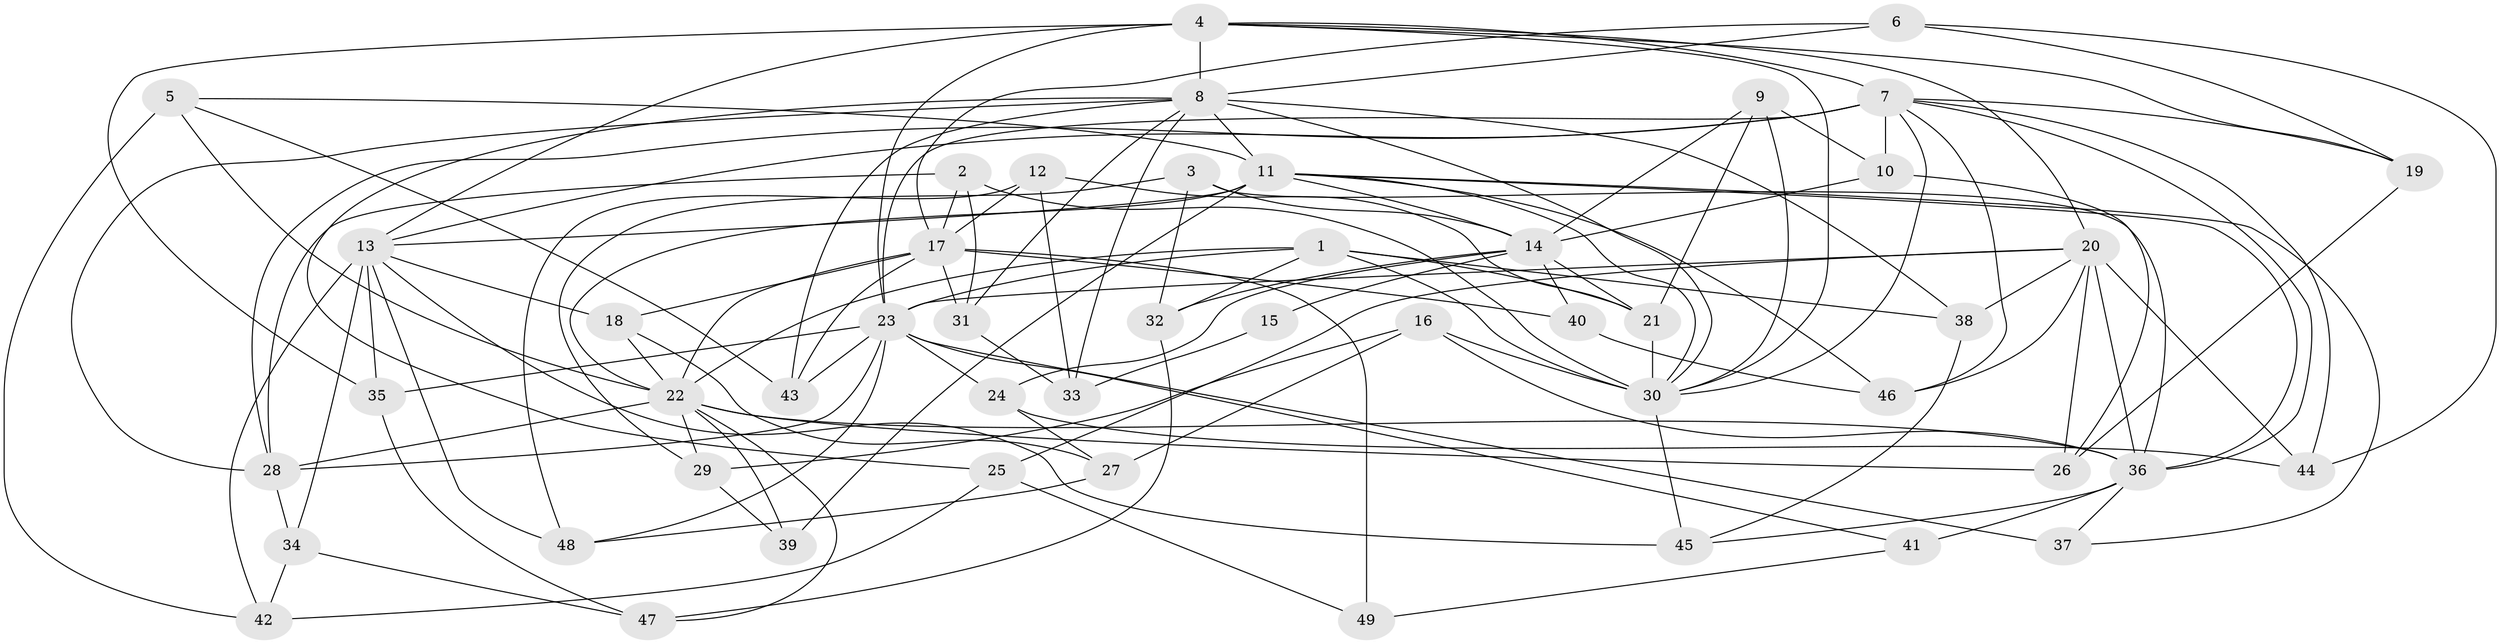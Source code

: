 // original degree distribution, {4: 1.0}
// Generated by graph-tools (version 1.1) at 2025/38/03/09/25 02:38:07]
// undirected, 49 vertices, 130 edges
graph export_dot {
graph [start="1"]
  node [color=gray90,style=filled];
  1;
  2;
  3;
  4;
  5;
  6;
  7;
  8;
  9;
  10;
  11;
  12;
  13;
  14;
  15;
  16;
  17;
  18;
  19;
  20;
  21;
  22;
  23;
  24;
  25;
  26;
  27;
  28;
  29;
  30;
  31;
  32;
  33;
  34;
  35;
  36;
  37;
  38;
  39;
  40;
  41;
  42;
  43;
  44;
  45;
  46;
  47;
  48;
  49;
  1 -- 21 [weight=2.0];
  1 -- 22 [weight=2.0];
  1 -- 23 [weight=1.0];
  1 -- 30 [weight=1.0];
  1 -- 32 [weight=1.0];
  1 -- 38 [weight=1.0];
  2 -- 17 [weight=1.0];
  2 -- 28 [weight=1.0];
  2 -- 30 [weight=1.0];
  2 -- 31 [weight=1.0];
  3 -- 14 [weight=1.0];
  3 -- 29 [weight=1.0];
  3 -- 32 [weight=1.0];
  3 -- 36 [weight=1.0];
  4 -- 7 [weight=2.0];
  4 -- 8 [weight=2.0];
  4 -- 13 [weight=3.0];
  4 -- 19 [weight=1.0];
  4 -- 20 [weight=1.0];
  4 -- 23 [weight=1.0];
  4 -- 30 [weight=1.0];
  4 -- 35 [weight=1.0];
  5 -- 11 [weight=1.0];
  5 -- 22 [weight=1.0];
  5 -- 42 [weight=1.0];
  5 -- 43 [weight=1.0];
  6 -- 8 [weight=1.0];
  6 -- 17 [weight=1.0];
  6 -- 19 [weight=1.0];
  6 -- 44 [weight=1.0];
  7 -- 10 [weight=1.0];
  7 -- 13 [weight=2.0];
  7 -- 19 [weight=1.0];
  7 -- 23 [weight=1.0];
  7 -- 28 [weight=1.0];
  7 -- 30 [weight=1.0];
  7 -- 36 [weight=1.0];
  7 -- 44 [weight=1.0];
  7 -- 46 [weight=1.0];
  8 -- 11 [weight=2.0];
  8 -- 25 [weight=1.0];
  8 -- 28 [weight=1.0];
  8 -- 30 [weight=1.0];
  8 -- 31 [weight=1.0];
  8 -- 33 [weight=1.0];
  8 -- 38 [weight=1.0];
  8 -- 43 [weight=1.0];
  9 -- 10 [weight=1.0];
  9 -- 14 [weight=1.0];
  9 -- 21 [weight=1.0];
  9 -- 30 [weight=1.0];
  10 -- 14 [weight=1.0];
  10 -- 26 [weight=1.0];
  11 -- 13 [weight=1.0];
  11 -- 14 [weight=1.0];
  11 -- 22 [weight=1.0];
  11 -- 30 [weight=1.0];
  11 -- 36 [weight=1.0];
  11 -- 37 [weight=1.0];
  11 -- 39 [weight=2.0];
  11 -- 46 [weight=1.0];
  12 -- 17 [weight=1.0];
  12 -- 21 [weight=1.0];
  12 -- 33 [weight=1.0];
  12 -- 48 [weight=1.0];
  13 -- 18 [weight=1.0];
  13 -- 34 [weight=1.0];
  13 -- 35 [weight=1.0];
  13 -- 42 [weight=1.0];
  13 -- 45 [weight=1.0];
  13 -- 48 [weight=1.0];
  14 -- 15 [weight=3.0];
  14 -- 21 [weight=1.0];
  14 -- 24 [weight=1.0];
  14 -- 32 [weight=1.0];
  14 -- 40 [weight=2.0];
  15 -- 33 [weight=1.0];
  16 -- 27 [weight=1.0];
  16 -- 29 [weight=1.0];
  16 -- 30 [weight=1.0];
  16 -- 36 [weight=1.0];
  17 -- 18 [weight=1.0];
  17 -- 22 [weight=1.0];
  17 -- 31 [weight=1.0];
  17 -- 40 [weight=1.0];
  17 -- 43 [weight=1.0];
  17 -- 49 [weight=2.0];
  18 -- 22 [weight=1.0];
  18 -- 27 [weight=1.0];
  19 -- 26 [weight=1.0];
  20 -- 23 [weight=1.0];
  20 -- 25 [weight=1.0];
  20 -- 26 [weight=1.0];
  20 -- 36 [weight=3.0];
  20 -- 38 [weight=1.0];
  20 -- 44 [weight=1.0];
  20 -- 46 [weight=1.0];
  21 -- 30 [weight=3.0];
  22 -- 26 [weight=1.0];
  22 -- 28 [weight=1.0];
  22 -- 29 [weight=1.0];
  22 -- 36 [weight=1.0];
  22 -- 39 [weight=1.0];
  22 -- 47 [weight=1.0];
  23 -- 24 [weight=1.0];
  23 -- 28 [weight=1.0];
  23 -- 35 [weight=1.0];
  23 -- 37 [weight=2.0];
  23 -- 41 [weight=1.0];
  23 -- 43 [weight=1.0];
  23 -- 48 [weight=1.0];
  24 -- 27 [weight=1.0];
  24 -- 44 [weight=1.0];
  25 -- 42 [weight=1.0];
  25 -- 49 [weight=1.0];
  27 -- 48 [weight=1.0];
  28 -- 34 [weight=1.0];
  29 -- 39 [weight=1.0];
  30 -- 45 [weight=1.0];
  31 -- 33 [weight=1.0];
  32 -- 47 [weight=1.0];
  34 -- 42 [weight=1.0];
  34 -- 47 [weight=1.0];
  35 -- 47 [weight=1.0];
  36 -- 37 [weight=1.0];
  36 -- 41 [weight=2.0];
  36 -- 45 [weight=1.0];
  38 -- 45 [weight=1.0];
  40 -- 46 [weight=1.0];
  41 -- 49 [weight=1.0];
}
